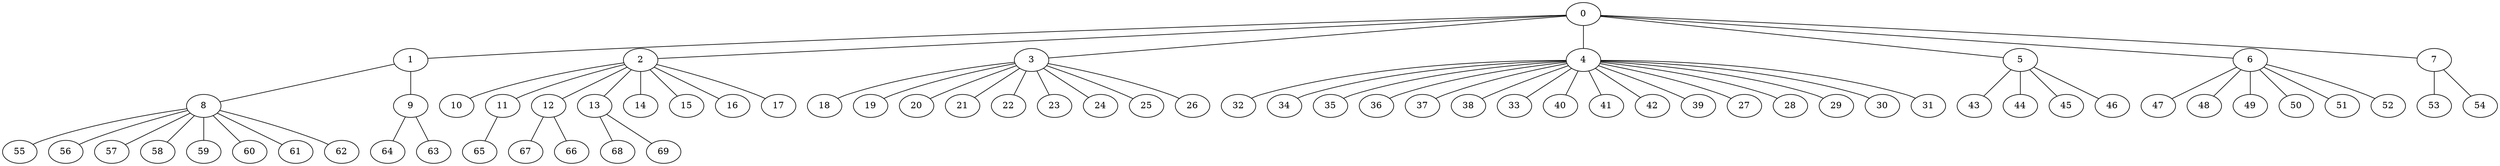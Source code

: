 
graph graphname {
    0 -- 1
0 -- 2
0 -- 3
0 -- 4
0 -- 5
0 -- 6
0 -- 7
1 -- 8
1 -- 9
2 -- 10
2 -- 11
2 -- 12
2 -- 13
2 -- 14
2 -- 15
2 -- 16
2 -- 17
3 -- 18
3 -- 19
3 -- 20
3 -- 21
3 -- 22
3 -- 23
3 -- 24
3 -- 25
3 -- 26
4 -- 32
4 -- 34
4 -- 35
4 -- 36
4 -- 37
4 -- 38
4 -- 33
4 -- 40
4 -- 41
4 -- 42
4 -- 39
4 -- 27
4 -- 28
4 -- 29
4 -- 30
4 -- 31
5 -- 43
5 -- 44
5 -- 45
5 -- 46
6 -- 47
6 -- 48
6 -- 49
6 -- 50
6 -- 51
6 -- 52
7 -- 53
7 -- 54
8 -- 55
8 -- 56
8 -- 57
8 -- 58
8 -- 59
8 -- 60
8 -- 61
8 -- 62
9 -- 64
9 -- 63
11 -- 65
12 -- 67
12 -- 66
13 -- 68
13 -- 69

}
